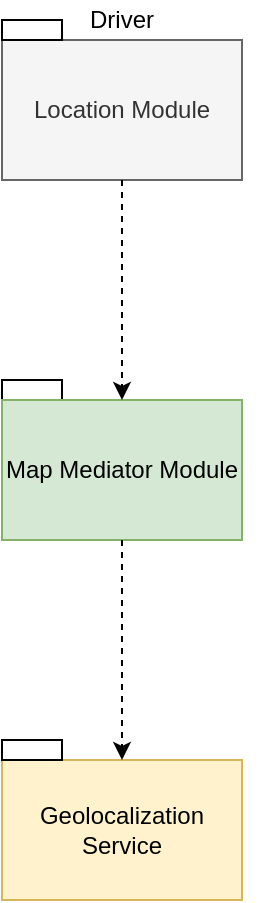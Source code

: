 <mxfile version="14.1.8" type="device"><diagram id="wvQSITklZJGRU-TLmRZH" name="Page-1"><mxGraphModel dx="1278" dy="524" grid="1" gridSize="10" guides="1" tooltips="1" connect="1" arrows="1" fold="1" page="1" pageScale="1" pageWidth="827" pageHeight="1169" math="0" shadow="0"><root><mxCell id="0"/><mxCell id="1" parent="0"/><mxCell id="05MQ5_6AQZ9b2N-eFhlH-1" value="" style="group" parent="1" vertex="1" connectable="0"><mxGeometry x="340" y="320" width="130" height="80" as="geometry"/></mxCell><mxCell id="05MQ5_6AQZ9b2N-eFhlH-3" value="" style="rounded=0;whiteSpace=wrap;html=1;" parent="05MQ5_6AQZ9b2N-eFhlH-1" vertex="1"><mxGeometry width="30" height="10" as="geometry"/></mxCell><mxCell id="05MQ5_6AQZ9b2N-eFhlH-2" value="Map Mediator Module" style="rounded=0;whiteSpace=wrap;html=1;fillColor=#d5e8d4;strokeColor=#82b366;" parent="05MQ5_6AQZ9b2N-eFhlH-1" vertex="1"><mxGeometry y="10" width="120" height="70" as="geometry"/></mxCell><mxCell id="05MQ5_6AQZ9b2N-eFhlH-36" value="" style="group;fillColor=none;" parent="1" vertex="1" connectable="0"><mxGeometry x="340" y="140" width="120" height="80" as="geometry"/></mxCell><mxCell id="05MQ5_6AQZ9b2N-eFhlH-37" value="Location Module" style="rounded=0;whiteSpace=wrap;html=1;fillColor=#f5f5f5;strokeColor=#666666;fontColor=#333333;" parent="05MQ5_6AQZ9b2N-eFhlH-36" vertex="1"><mxGeometry y="10" width="120" height="70" as="geometry"/></mxCell><mxCell id="05MQ5_6AQZ9b2N-eFhlH-38" value="" style="rounded=0;whiteSpace=wrap;html=1;" parent="05MQ5_6AQZ9b2N-eFhlH-36" vertex="1"><mxGeometry width="30" height="10" as="geometry"/></mxCell><mxCell id="05MQ5_6AQZ9b2N-eFhlH-39" value="Driver" style="text;html=1;strokeColor=none;fillColor=none;align=center;verticalAlign=middle;whiteSpace=wrap;rounded=0;" parent="1" vertex="1"><mxGeometry x="380" y="130" width="40" height="20" as="geometry"/></mxCell><mxCell id="05MQ5_6AQZ9b2N-eFhlH-40" value="" style="endArrow=classic;html=1;dashed=1;exitX=0.5;exitY=1;exitDx=0;exitDy=0;entryX=0.5;entryY=0;entryDx=0;entryDy=0;" parent="1" source="05MQ5_6AQZ9b2N-eFhlH-37" target="05MQ5_6AQZ9b2N-eFhlH-2" edge="1"><mxGeometry width="50" height="50" relative="1" as="geometry"><mxPoint x="330" y="310" as="sourcePoint"/><mxPoint x="380" y="260" as="targetPoint"/></mxGeometry></mxCell><mxCell id="05MQ5_6AQZ9b2N-eFhlH-41" value="" style="group;fillColor=none;" parent="1" vertex="1" connectable="0"><mxGeometry x="340" y="500" width="120" height="80" as="geometry"/></mxCell><mxCell id="05MQ5_6AQZ9b2N-eFhlH-42" value="Geolocalization Service" style="rounded=0;whiteSpace=wrap;html=1;fillColor=#fff2cc;strokeColor=#d6b656;" parent="05MQ5_6AQZ9b2N-eFhlH-41" vertex="1"><mxGeometry y="10" width="120" height="70" as="geometry"/></mxCell><mxCell id="05MQ5_6AQZ9b2N-eFhlH-43" value="" style="rounded=0;whiteSpace=wrap;html=1;" parent="05MQ5_6AQZ9b2N-eFhlH-41" vertex="1"><mxGeometry width="30" height="10" as="geometry"/></mxCell><mxCell id="05MQ5_6AQZ9b2N-eFhlH-44" value="" style="endArrow=classic;html=1;dashed=1;exitX=0.5;exitY=1;exitDx=0;exitDy=0;entryX=0.5;entryY=0;entryDx=0;entryDy=0;" parent="1" source="05MQ5_6AQZ9b2N-eFhlH-2" target="05MQ5_6AQZ9b2N-eFhlH-42" edge="1"><mxGeometry width="50" height="50" relative="1" as="geometry"><mxPoint x="370" y="490" as="sourcePoint"/><mxPoint x="420" y="440" as="targetPoint"/></mxGeometry></mxCell></root></mxGraphModel></diagram></mxfile>
